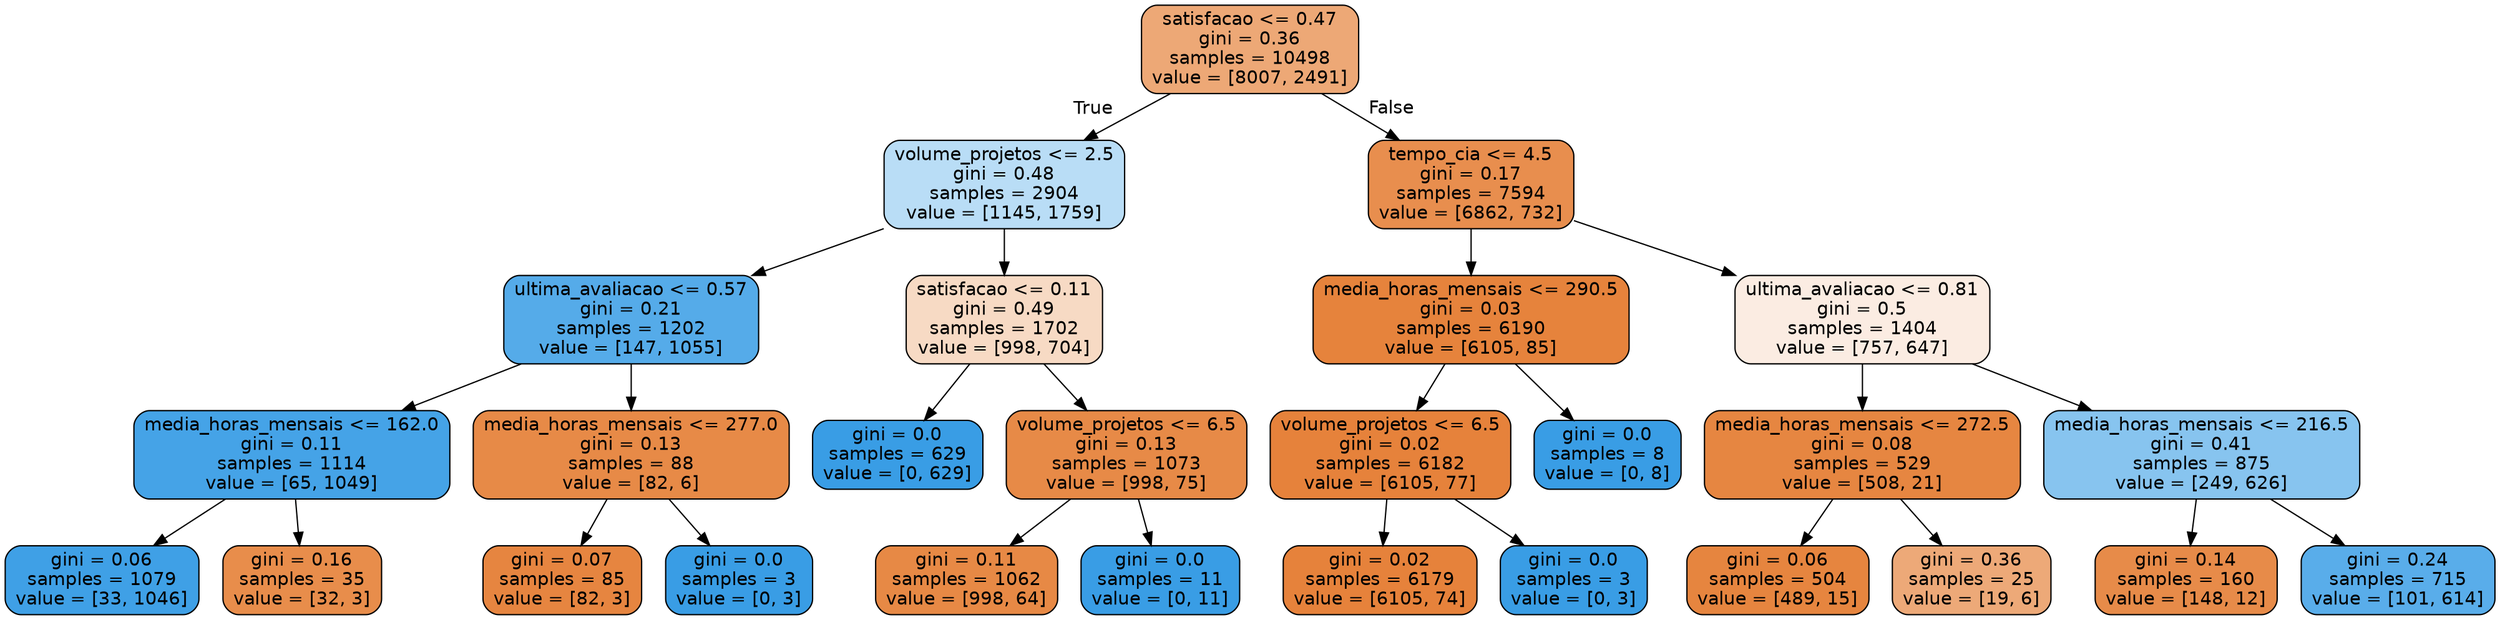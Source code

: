 digraph Tree {
node [shape=box, style="filled, rounded", color="black", fontname=helvetica] ;
edge [fontname=helvetica] ;
0 [label="satisfacao <= 0.47\ngini = 0.36\nsamples = 10498\nvalue = [8007, 2491]", fillcolor="#e58139b0"] ;
1 [label="volume_projetos <= 2.5\ngini = 0.48\nsamples = 2904\nvalue = [1145, 1759]", fillcolor="#399de559"] ;
0 -> 1 [labeldistance=2.5, labelangle=45, headlabel="True"] ;
2 [label="ultima_avaliacao <= 0.57\ngini = 0.21\nsamples = 1202\nvalue = [147, 1055]", fillcolor="#399de5db"] ;
1 -> 2 ;
3 [label="media_horas_mensais <= 162.0\ngini = 0.11\nsamples = 1114\nvalue = [65, 1049]", fillcolor="#399de5ef"] ;
2 -> 3 ;
4 [label="gini = 0.06\nsamples = 1079\nvalue = [33, 1046]", fillcolor="#399de5f7"] ;
3 -> 4 ;
5 [label="gini = 0.16\nsamples = 35\nvalue = [32, 3]", fillcolor="#e58139e7"] ;
3 -> 5 ;
6 [label="media_horas_mensais <= 277.0\ngini = 0.13\nsamples = 88\nvalue = [82, 6]", fillcolor="#e58139ec"] ;
2 -> 6 ;
7 [label="gini = 0.07\nsamples = 85\nvalue = [82, 3]", fillcolor="#e58139f6"] ;
6 -> 7 ;
8 [label="gini = 0.0\nsamples = 3\nvalue = [0, 3]", fillcolor="#399de5ff"] ;
6 -> 8 ;
9 [label="satisfacao <= 0.11\ngini = 0.49\nsamples = 1702\nvalue = [998, 704]", fillcolor="#e581394b"] ;
1 -> 9 ;
10 [label="gini = 0.0\nsamples = 629\nvalue = [0, 629]", fillcolor="#399de5ff"] ;
9 -> 10 ;
11 [label="volume_projetos <= 6.5\ngini = 0.13\nsamples = 1073\nvalue = [998, 75]", fillcolor="#e58139ec"] ;
9 -> 11 ;
12 [label="gini = 0.11\nsamples = 1062\nvalue = [998, 64]", fillcolor="#e58139ef"] ;
11 -> 12 ;
13 [label="gini = 0.0\nsamples = 11\nvalue = [0, 11]", fillcolor="#399de5ff"] ;
11 -> 13 ;
14 [label="tempo_cia <= 4.5\ngini = 0.17\nsamples = 7594\nvalue = [6862, 732]", fillcolor="#e58139e4"] ;
0 -> 14 [labeldistance=2.5, labelangle=-45, headlabel="False"] ;
15 [label="media_horas_mensais <= 290.5\ngini = 0.03\nsamples = 6190\nvalue = [6105, 85]", fillcolor="#e58139fb"] ;
14 -> 15 ;
16 [label="volume_projetos <= 6.5\ngini = 0.02\nsamples = 6182\nvalue = [6105, 77]", fillcolor="#e58139fc"] ;
15 -> 16 ;
17 [label="gini = 0.02\nsamples = 6179\nvalue = [6105, 74]", fillcolor="#e58139fc"] ;
16 -> 17 ;
18 [label="gini = 0.0\nsamples = 3\nvalue = [0, 3]", fillcolor="#399de5ff"] ;
16 -> 18 ;
19 [label="gini = 0.0\nsamples = 8\nvalue = [0, 8]", fillcolor="#399de5ff"] ;
15 -> 19 ;
20 [label="ultima_avaliacao <= 0.81\ngini = 0.5\nsamples = 1404\nvalue = [757, 647]", fillcolor="#e5813925"] ;
14 -> 20 ;
21 [label="media_horas_mensais <= 272.5\ngini = 0.08\nsamples = 529\nvalue = [508, 21]", fillcolor="#e58139f4"] ;
20 -> 21 ;
22 [label="gini = 0.06\nsamples = 504\nvalue = [489, 15]", fillcolor="#e58139f7"] ;
21 -> 22 ;
23 [label="gini = 0.36\nsamples = 25\nvalue = [19, 6]", fillcolor="#e58139ae"] ;
21 -> 23 ;
24 [label="media_horas_mensais <= 216.5\ngini = 0.41\nsamples = 875\nvalue = [249, 626]", fillcolor="#399de59a"] ;
20 -> 24 ;
25 [label="gini = 0.14\nsamples = 160\nvalue = [148, 12]", fillcolor="#e58139ea"] ;
24 -> 25 ;
26 [label="gini = 0.24\nsamples = 715\nvalue = [101, 614]", fillcolor="#399de5d5"] ;
24 -> 26 ;
}